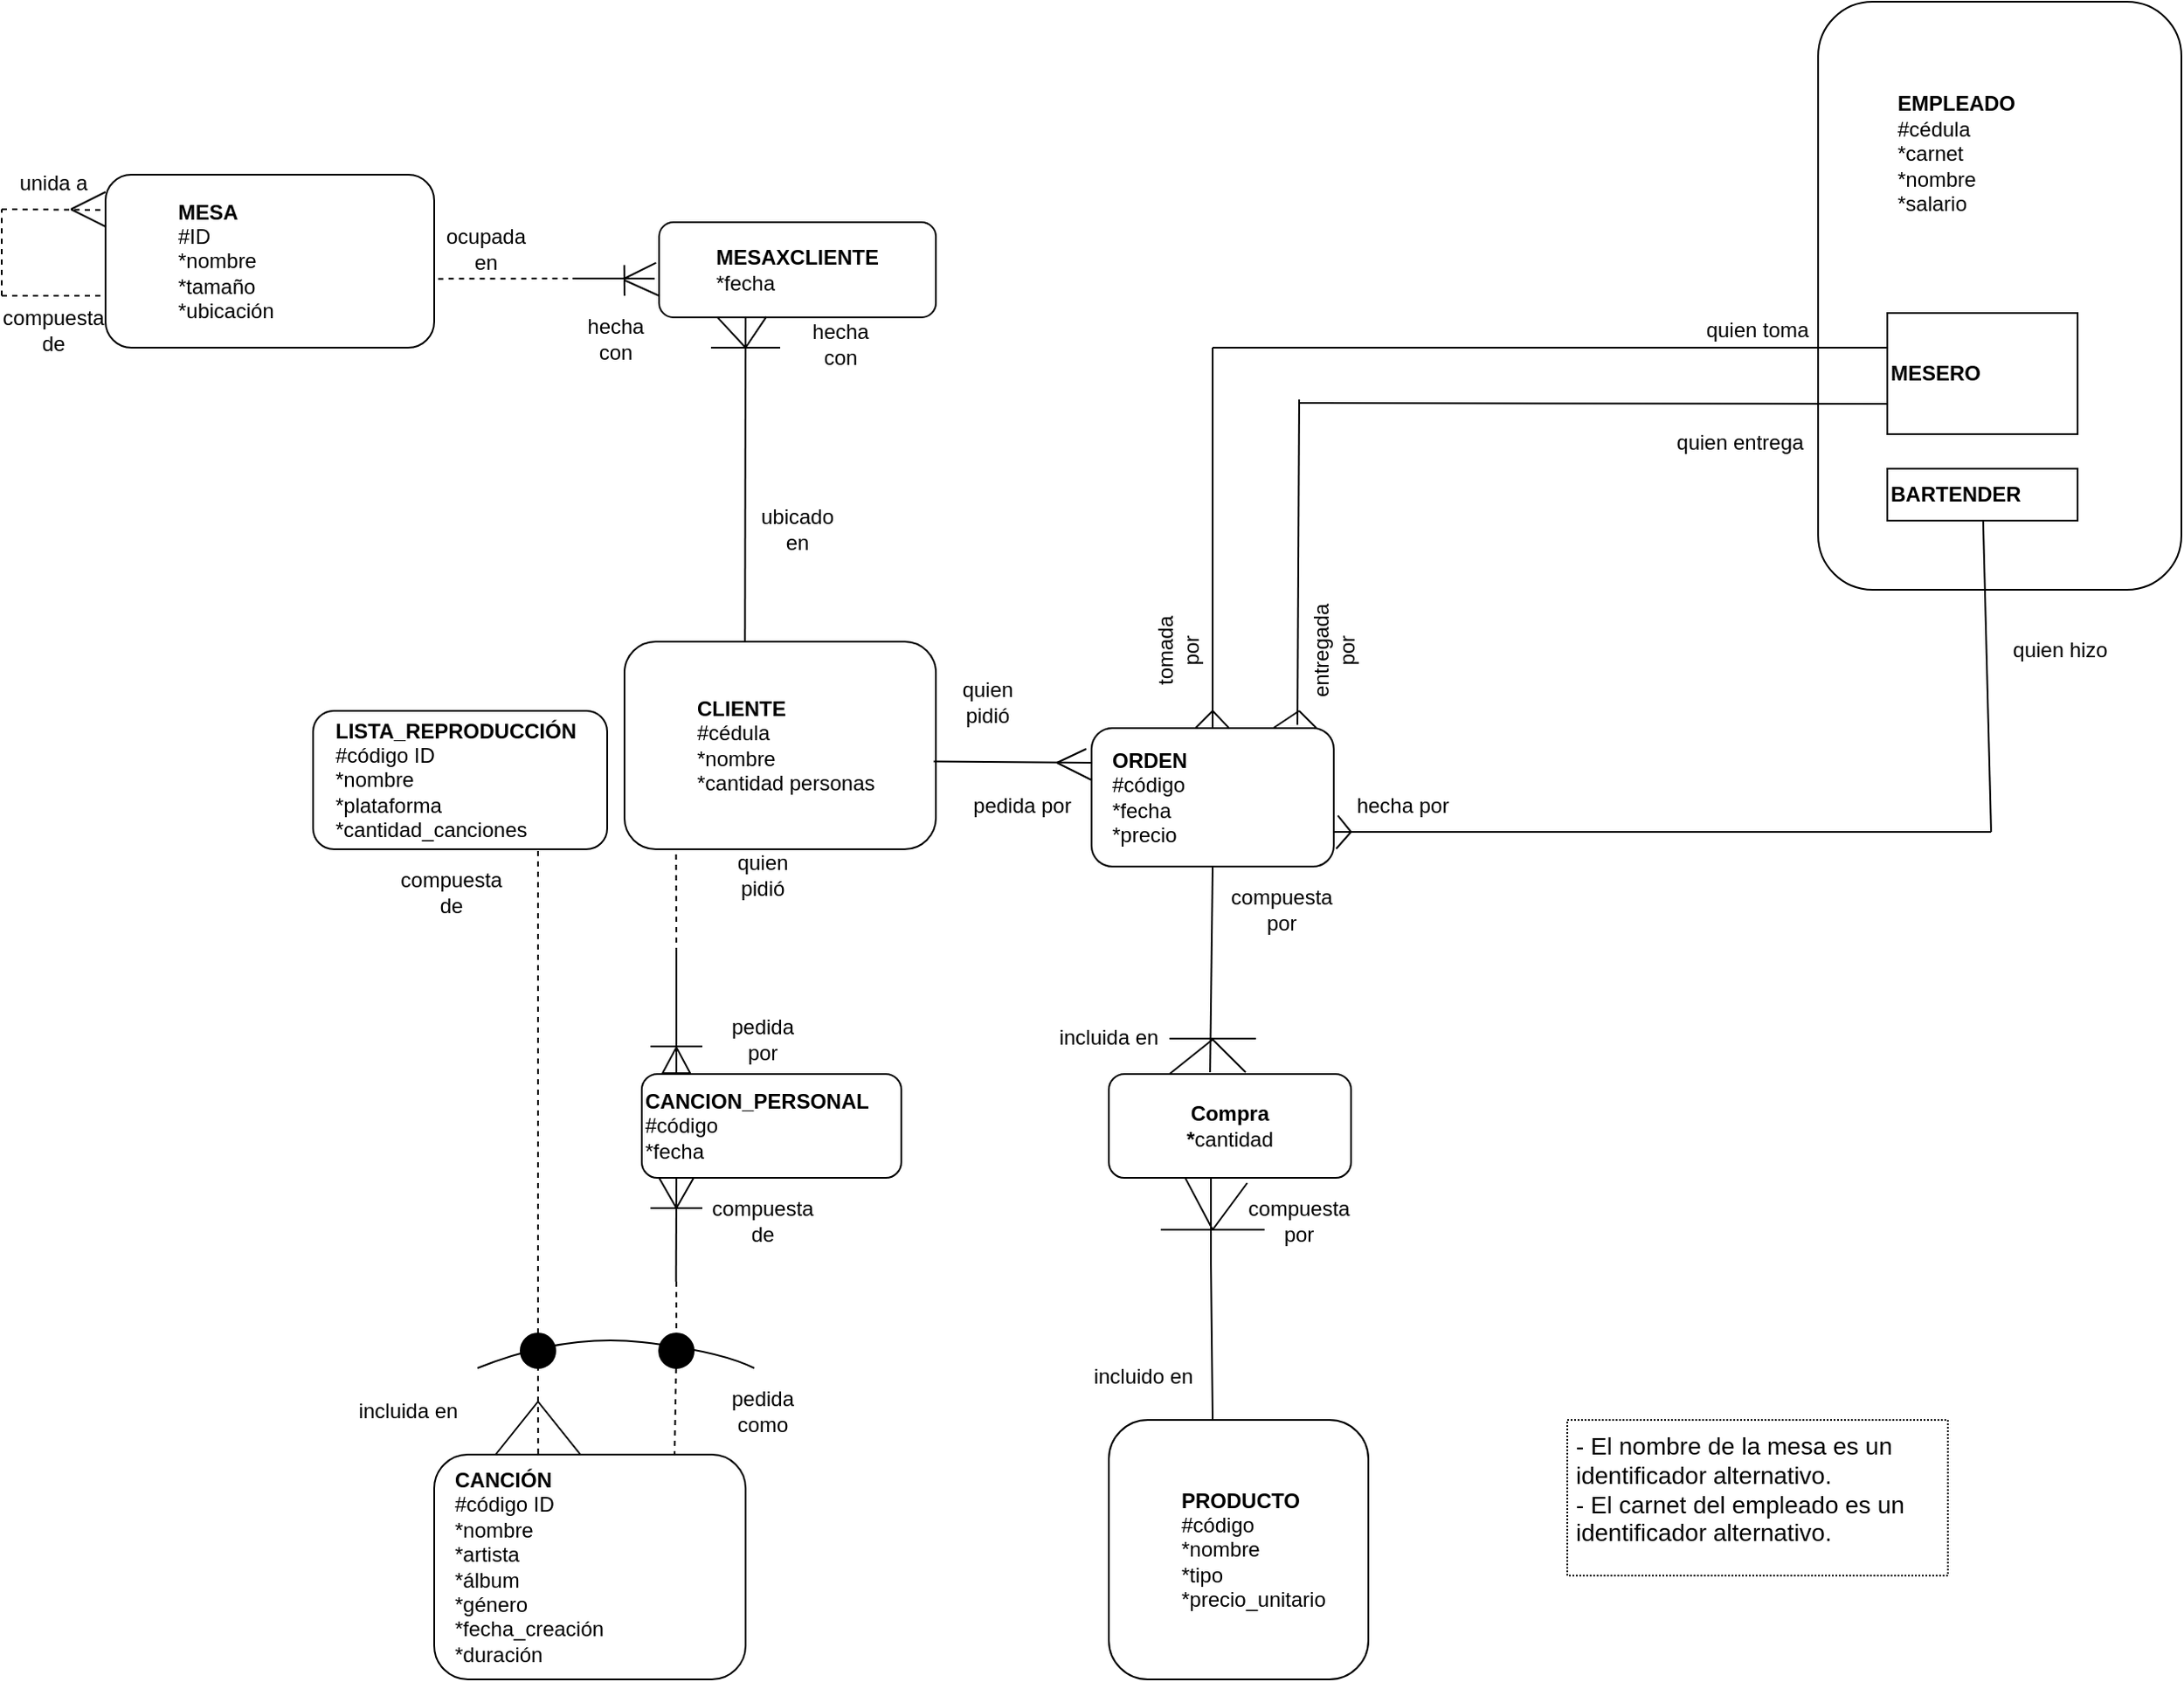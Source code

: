 <mxfile version="16.5.3" type="github">
  <diagram id="t7iMz_v3nmqHoSBbqk-X" name="ModeloER">
    <mxGraphModel dx="1542" dy="492" grid="1" gridSize="10" guides="1" tooltips="1" connect="1" arrows="1" fold="1" page="1" pageScale="1" pageWidth="827" pageHeight="1169" math="0" shadow="0">
      <root>
        <mxCell id="0" />
        <mxCell id="1" parent="0" />
        <mxCell id="OXFTJpmhbNPDLJmi7TiD-1" value="" style="triangle;whiteSpace=wrap;html=1;rotation=-90;connectable=0;fillColor=none;" parent="1" vertex="1">
          <mxGeometry x="104.38" y="800" width="31.25" height="50" as="geometry" />
        </mxCell>
        <mxCell id="szS_IiKJX-dhthdG4j-6-1" value="&lt;blockquote style=&quot;margin: 0 0 0 40px ; border: none ; padding: 0px&quot;&gt;&lt;b&gt;MESA&lt;/b&gt;&lt;/blockquote&gt;&lt;blockquote style=&quot;margin: 0px 0px 0px 40px ; border: none ; padding: 0px&quot;&gt;#ID&lt;/blockquote&gt;&lt;blockquote style=&quot;margin: 0px 0px 0px 40px ; border: none ; padding: 0px&quot;&gt;*nombre&lt;/blockquote&gt;&lt;blockquote style=&quot;margin: 0px 0px 0px 40px ; border: none ; padding: 0px&quot;&gt;*tamaño&lt;/blockquote&gt;&lt;blockquote style=&quot;margin: 0px 0px 0px 40px ; border: none ; padding: 0px&quot;&gt;*ubicación&lt;/blockquote&gt;" style="rounded=1;whiteSpace=wrap;html=1;align=left;" parent="1" vertex="1">
          <mxGeometry x="-130" y="100" width="190" height="100" as="geometry" />
        </mxCell>
        <mxCell id="szS_IiKJX-dhthdG4j-6-2" value="&lt;blockquote style=&quot;margin: 0 0 0 40px ; border: none ; padding: 0px&quot;&gt;&lt;b&gt;CLIENTE&lt;br&gt;&lt;/b&gt;#cédula&lt;br&gt;*nombre&lt;br&gt;*cantidad personas&lt;/blockquote&gt;" style="rounded=1;whiteSpace=wrap;html=1;align=left;" parent="1" vertex="1">
          <mxGeometry x="170" y="370" width="180" height="120" as="geometry" />
        </mxCell>
        <mxCell id="szS_IiKJX-dhthdG4j-6-14" value="" style="group;allowArrows=0;" parent="1" vertex="1" connectable="0">
          <mxGeometry x="860" width="210" height="430" as="geometry" />
        </mxCell>
        <mxCell id="szS_IiKJX-dhthdG4j-6-9" value="" style="rounded=1;whiteSpace=wrap;html=1;" parent="szS_IiKJX-dhthdG4j-6-14" vertex="1">
          <mxGeometry width="210" height="340" as="geometry" />
        </mxCell>
        <mxCell id="szS_IiKJX-dhthdG4j-6-8" value="&lt;blockquote style=&quot;margin: 0px 0px 0px 40px ; border: none ; padding: 0px&quot;&gt;&lt;/blockquote&gt;&lt;b&gt;&lt;div style=&quot;text-align: left&quot;&gt;&lt;b&gt;EMPLEADO&lt;/b&gt;&lt;/div&gt;&lt;/b&gt;&lt;blockquote style=&quot;margin: 0px 0px 0px 40px ; border: none ; padding: 0px&quot;&gt;&lt;/blockquote&gt;&lt;span&gt;&lt;div style=&quot;text-align: left&quot;&gt;&lt;span&gt;#cédula&lt;/span&gt;&lt;/div&gt;&lt;/span&gt;&lt;blockquote style=&quot;margin: 0px 0px 0px 40px ; border: none ; padding: 0px&quot;&gt;&lt;/blockquote&gt;&lt;span&gt;&lt;div style=&quot;text-align: left&quot;&gt;&lt;span&gt;*carnet&lt;/span&gt;&lt;/div&gt;&lt;/span&gt;&lt;blockquote style=&quot;margin: 0px 0px 0px 40px ; border: none ; padding: 0px&quot;&gt;&lt;/blockquote&gt;&lt;span&gt;&lt;div style=&quot;text-align: left&quot;&gt;&lt;span&gt;*nombre&lt;/span&gt;&lt;/div&gt;&lt;/span&gt;&lt;div style=&quot;text-align: left&quot;&gt;&lt;span&gt;*salario&lt;/span&gt;&lt;/div&gt;&lt;blockquote style=&quot;text-align: left ; margin: 0px 0px 0px 40px ; border: none ; padding: 0px&quot;&gt;&lt;br&gt;&lt;/blockquote&gt;" style="text;html=1;strokeColor=none;fillColor=none;align=center;verticalAlign=middle;whiteSpace=wrap;rounded=0;" parent="szS_IiKJX-dhthdG4j-6-14" vertex="1">
          <mxGeometry x="40" y="40" width="80" height="110" as="geometry" />
        </mxCell>
        <mxCell id="szS_IiKJX-dhthdG4j-6-11" value="&lt;b&gt;MESERO&lt;/b&gt;" style="rounded=0;whiteSpace=wrap;html=1;align=left;" parent="szS_IiKJX-dhthdG4j-6-14" vertex="1">
          <mxGeometry x="40" y="180" width="110" height="70" as="geometry" />
        </mxCell>
        <mxCell id="szS_IiKJX-dhthdG4j-6-13" value="&lt;b&gt;BARTENDER&lt;/b&gt;" style="rounded=0;whiteSpace=wrap;html=1;align=left;" parent="szS_IiKJX-dhthdG4j-6-14" vertex="1">
          <mxGeometry x="40" y="270" width="110" height="30" as="geometry" />
        </mxCell>
        <mxCell id="E4MxPmM2y-Qh73wYfzmi-9" value="quien hizo" style="text;html=1;strokeColor=none;fillColor=none;align=center;verticalAlign=middle;whiteSpace=wrap;rounded=0;rotation=0;" parent="szS_IiKJX-dhthdG4j-6-14" vertex="1">
          <mxGeometry x="110" y="360" width="60" height="30" as="geometry" />
        </mxCell>
        <mxCell id="szS_IiKJX-dhthdG4j-6-22" value="" style="group" parent="1" vertex="1" connectable="0">
          <mxGeometry x="-10" y="410" width="170" height="80" as="geometry" />
        </mxCell>
        <mxCell id="szS_IiKJX-dhthdG4j-6-21" value="" style="rounded=1;whiteSpace=wrap;html=1;" parent="szS_IiKJX-dhthdG4j-6-22" vertex="1">
          <mxGeometry width="170" height="80" as="geometry" />
        </mxCell>
        <mxCell id="szS_IiKJX-dhthdG4j-6-20" value="&lt;b&gt;LISTA_REPRODUCCIÓN&lt;br&gt;&lt;/b&gt;#código ID&lt;br&gt;*nombre&lt;br&gt;*plataforma&lt;br&gt;*cantidad_canciones" style="text;html=1;strokeColor=none;fillColor=none;align=left;verticalAlign=middle;whiteSpace=wrap;rounded=0;" parent="szS_IiKJX-dhthdG4j-6-22" vertex="1">
          <mxGeometry x="10.667" y="5" width="149.333" height="70" as="geometry" />
        </mxCell>
        <mxCell id="szS_IiKJX-dhthdG4j-6-25" value="" style="group" parent="1" vertex="1" connectable="0">
          <mxGeometry x="440" y="420" width="140" height="80" as="geometry" />
        </mxCell>
        <mxCell id="szS_IiKJX-dhthdG4j-6-24" value="" style="rounded=1;whiteSpace=wrap;html=1;" parent="szS_IiKJX-dhthdG4j-6-25" vertex="1">
          <mxGeometry width="140" height="80" as="geometry" />
        </mxCell>
        <mxCell id="szS_IiKJX-dhthdG4j-6-23" value="&lt;div&gt;&lt;b&gt;ORDEN&lt;/b&gt;&lt;/div&gt;&lt;div&gt;#código&lt;/div&gt;&lt;div&gt;*fecha&lt;/div&gt;&lt;div&gt;*precio&lt;/div&gt;" style="text;html=1;strokeColor=none;fillColor=none;align=left;verticalAlign=middle;whiteSpace=wrap;rounded=0;" parent="szS_IiKJX-dhthdG4j-6-25" vertex="1">
          <mxGeometry x="10" y="5" width="120" height="70" as="geometry" />
        </mxCell>
        <mxCell id="szS_IiKJX-dhthdG4j-6-31" value="" style="group" parent="1" vertex="1" connectable="0">
          <mxGeometry x="60" y="840" width="180" height="130" as="geometry" />
        </mxCell>
        <mxCell id="szS_IiKJX-dhthdG4j-6-30" value="" style="rounded=1;whiteSpace=wrap;html=1;" parent="szS_IiKJX-dhthdG4j-6-31" vertex="1">
          <mxGeometry width="180" height="130" as="geometry" />
        </mxCell>
        <mxCell id="szS_IiKJX-dhthdG4j-6-29" value="&lt;b&gt;CANCIÓN&lt;br&gt;&lt;/b&gt;#código ID&lt;br&gt;*nombre&lt;br&gt;*artista&lt;br&gt;*álbum&lt;br&gt;*género&lt;br&gt;*fecha_creación&lt;br&gt;*duración" style="text;html=1;strokeColor=none;fillColor=none;align=left;verticalAlign=middle;whiteSpace=wrap;rounded=0;" parent="szS_IiKJX-dhthdG4j-6-31" vertex="1">
          <mxGeometry x="10" y="14.13" width="160" height="101.739" as="geometry" />
        </mxCell>
        <mxCell id="szS_IiKJX-dhthdG4j-6-37" value="" style="endArrow=none;dashed=1;html=1;rounded=0;exitX=1.012;exitY=0.602;exitDx=0;exitDy=0;exitPerimeter=0;" parent="1" source="szS_IiKJX-dhthdG4j-6-1" edge="1">
          <mxGeometry width="50" height="50" relative="1" as="geometry">
            <mxPoint x="100" y="150" as="sourcePoint" />
            <mxPoint x="140" y="160" as="targetPoint" />
          </mxGeometry>
        </mxCell>
        <mxCell id="szS_IiKJX-dhthdG4j-6-39" value="" style="endArrow=none;html=1;rounded=0;entryX=0.387;entryY=0;entryDx=0;entryDy=0;entryPerimeter=0;" parent="1" target="szS_IiKJX-dhthdG4j-6-2" edge="1">
          <mxGeometry width="50" height="50" relative="1" as="geometry">
            <mxPoint x="240" y="180" as="sourcePoint" />
            <mxPoint x="239.6" y="245" as="targetPoint" />
          </mxGeometry>
        </mxCell>
        <mxCell id="szS_IiKJX-dhthdG4j-6-40" value="" style="endArrow=none;dashed=1;html=1;rounded=0;entryX=0.772;entryY=0;entryDx=0;entryDy=0;entryPerimeter=0;startArrow=none;" parent="1" source="stF59OzjU4HoUzXqxAx8-54" target="szS_IiKJX-dhthdG4j-6-30" edge="1">
          <mxGeometry width="50" height="50" relative="1" as="geometry">
            <mxPoint x="199" y="750" as="sourcePoint" />
            <mxPoint x="199" y="640" as="targetPoint" />
          </mxGeometry>
        </mxCell>
        <mxCell id="szS_IiKJX-dhthdG4j-6-50" value="" style="endArrow=none;html=1;rounded=0;" parent="1" edge="1">
          <mxGeometry width="50" height="50" relative="1" as="geometry">
            <mxPoint x="510" y="200" as="sourcePoint" />
            <mxPoint x="900" y="200" as="targetPoint" />
          </mxGeometry>
        </mxCell>
        <mxCell id="szS_IiKJX-dhthdG4j-6-68" value="" style="shape=image;html=1;verticalAlign=top;verticalLabelPosition=bottom;labelBackgroundColor=#ffffff;imageAspect=0;aspect=fixed;image=https://cdn4.iconfinder.com/data/icons/essential-app-2/16/record-round-circle-dot-128.png;connectable=0;allowArrows=0;" parent="1" vertex="1">
          <mxGeometry x="130" y="550" as="geometry" />
        </mxCell>
        <mxCell id="szS_IiKJX-dhthdG4j-6-79" value="" style="endArrow=none;html=1;curved=1;" parent="1" edge="1">
          <mxGeometry width="50" height="50" relative="1" as="geometry">
            <mxPoint x="510" y="420" as="sourcePoint" />
            <mxPoint x="510" y="200" as="targetPoint" />
          </mxGeometry>
        </mxCell>
        <mxCell id="szS_IiKJX-dhthdG4j-6-80" value="" style="endArrow=none;html=1;curved=1;entryX=0;entryY=0.75;entryDx=0;entryDy=0;" parent="1" target="szS_IiKJX-dhthdG4j-6-11" edge="1">
          <mxGeometry width="50" height="50" relative="1" as="geometry">
            <mxPoint x="560" y="232" as="sourcePoint" />
            <mxPoint x="590" y="390" as="targetPoint" />
          </mxGeometry>
        </mxCell>
        <mxCell id="szS_IiKJX-dhthdG4j-6-81" value="" style="endArrow=none;html=1;curved=1;exitX=0.85;exitY=-0.023;exitDx=0;exitDy=0;exitPerimeter=0;" parent="1" source="szS_IiKJX-dhthdG4j-6-24" edge="1">
          <mxGeometry width="50" height="50" relative="1" as="geometry">
            <mxPoint x="560" y="410" as="sourcePoint" />
            <mxPoint x="560" y="230" as="targetPoint" />
          </mxGeometry>
        </mxCell>
        <mxCell id="szS_IiKJX-dhthdG4j-6-88" value="incluida en" style="text;html=1;strokeColor=none;fillColor=none;align=center;verticalAlign=middle;whiteSpace=wrap;rounded=0;" parent="1" vertex="1">
          <mxGeometry x="10" y="790" width="70" height="50" as="geometry" />
        </mxCell>
        <mxCell id="szS_IiKJX-dhthdG4j-6-90" value="pedida como" style="text;html=1;strokeColor=none;fillColor=none;align=center;verticalAlign=middle;whiteSpace=wrap;rounded=0;" parent="1" vertex="1">
          <mxGeometry x="220" y="800" width="60" height="30" as="geometry" />
        </mxCell>
        <mxCell id="szS_IiKJX-dhthdG4j-6-91" value="compuesta de" style="text;html=1;strokeColor=none;fillColor=none;align=center;verticalAlign=middle;whiteSpace=wrap;rounded=0;" parent="1" vertex="1">
          <mxGeometry x="40" y="500" width="60" height="30" as="geometry" />
        </mxCell>
        <mxCell id="szS_IiKJX-dhthdG4j-6-93" value="quien pidió" style="text;html=1;strokeColor=none;fillColor=none;align=center;verticalAlign=middle;whiteSpace=wrap;rounded=0;" parent="1" vertex="1">
          <mxGeometry x="220" y="490" width="60" height="30" as="geometry" />
        </mxCell>
        <mxCell id="szS_IiKJX-dhthdG4j-6-95" value="quien pidió" style="text;html=1;strokeColor=none;fillColor=none;align=center;verticalAlign=middle;whiteSpace=wrap;rounded=0;rotation=0;" parent="1" vertex="1">
          <mxGeometry x="350" y="390" width="60" height="30" as="geometry" />
        </mxCell>
        <mxCell id="szS_IiKJX-dhthdG4j-6-97" value="pedida por" style="text;html=1;strokeColor=none;fillColor=none;align=center;verticalAlign=middle;whiteSpace=wrap;rounded=0;rotation=0;" parent="1" vertex="1">
          <mxGeometry x="370" y="450" width="60" height="30" as="geometry" />
        </mxCell>
        <mxCell id="szS_IiKJX-dhthdG4j-6-98" value="tomada por" style="text;html=1;strokeColor=none;fillColor=none;align=center;verticalAlign=middle;whiteSpace=wrap;rounded=0;rotation=-90;" parent="1" vertex="1">
          <mxGeometry x="460" y="360" width="60" height="30" as="geometry" />
        </mxCell>
        <mxCell id="szS_IiKJX-dhthdG4j-6-102" value="quien toma" style="text;html=1;strokeColor=none;fillColor=none;align=center;verticalAlign=middle;whiteSpace=wrap;rounded=0;" parent="1" vertex="1">
          <mxGeometry x="760" y="180" width="130" height="20" as="geometry" />
        </mxCell>
        <mxCell id="szS_IiKJX-dhthdG4j-6-103" value="quien entrega" style="text;html=1;strokeColor=none;fillColor=none;align=center;verticalAlign=middle;whiteSpace=wrap;rounded=0;" parent="1" vertex="1">
          <mxGeometry x="770" y="240" width="90" height="30" as="geometry" />
        </mxCell>
        <mxCell id="szS_IiKJX-dhthdG4j-6-104" value="entregada por" style="text;html=1;strokeColor=none;fillColor=none;align=center;verticalAlign=middle;whiteSpace=wrap;rounded=0;rotation=-90;" parent="1" vertex="1">
          <mxGeometry x="550" y="360" width="60" height="30" as="geometry" />
        </mxCell>
        <mxCell id="szS_IiKJX-dhthdG4j-6-105" value="" style="endArrow=none;html=1;entryX=0.57;entryY=0.004;entryDx=0;entryDy=0;entryPerimeter=0;" parent="1" target="szS_IiKJX-dhthdG4j-6-24" edge="1">
          <mxGeometry width="50" height="50" relative="1" as="geometry">
            <mxPoint x="510" y="410" as="sourcePoint" />
            <mxPoint x="630" y="360" as="targetPoint" />
          </mxGeometry>
        </mxCell>
        <mxCell id="szS_IiKJX-dhthdG4j-6-106" value="" style="endArrow=none;html=1;entryX=0.429;entryY=0;entryDx=0;entryDy=0;entryPerimeter=0;" parent="1" target="szS_IiKJX-dhthdG4j-6-24" edge="1">
          <mxGeometry width="50" height="50" relative="1" as="geometry">
            <mxPoint x="510" y="410" as="sourcePoint" />
            <mxPoint x="630" y="360" as="targetPoint" />
          </mxGeometry>
        </mxCell>
        <mxCell id="szS_IiKJX-dhthdG4j-6-110" value="" style="endArrow=none;html=1;exitX=0.75;exitY=0;exitDx=0;exitDy=0;" parent="1" source="szS_IiKJX-dhthdG4j-6-24" edge="1">
          <mxGeometry width="50" height="50" relative="1" as="geometry">
            <mxPoint x="580" y="400" as="sourcePoint" />
            <mxPoint x="560" y="410" as="targetPoint" />
          </mxGeometry>
        </mxCell>
        <mxCell id="szS_IiKJX-dhthdG4j-6-111" value="" style="endArrow=none;html=1;" parent="1" edge="1">
          <mxGeometry width="50" height="50" relative="1" as="geometry">
            <mxPoint x="560" y="410" as="sourcePoint" />
            <mxPoint x="570" y="420" as="targetPoint" />
          </mxGeometry>
        </mxCell>
        <mxCell id="szS_IiKJX-dhthdG4j-6-119" value="ocupada en" style="text;html=1;strokeColor=none;fillColor=none;align=center;verticalAlign=middle;whiteSpace=wrap;rounded=0;" parent="1" vertex="1">
          <mxGeometry x="60" y="127.5" width="60" height="30" as="geometry" />
        </mxCell>
        <mxCell id="szS_IiKJX-dhthdG4j-6-120" value="ubicado en" style="text;html=1;strokeColor=none;fillColor=none;align=center;verticalAlign=middle;whiteSpace=wrap;rounded=0;connectable=0;" parent="1" vertex="1">
          <mxGeometry x="240" y="290" width="60" height="30" as="geometry" />
        </mxCell>
        <mxCell id="szS_IiKJX-dhthdG4j-6-143" value="" style="endArrow=none;html=1;dashed=1;entryX=-0.006;entryY=0.204;entryDx=0;entryDy=0;entryPerimeter=0;" parent="1" target="szS_IiKJX-dhthdG4j-6-1" edge="1">
          <mxGeometry width="50" height="50" relative="1" as="geometry">
            <mxPoint x="-190" y="120" as="sourcePoint" />
            <mxPoint x="-160" y="120" as="targetPoint" />
          </mxGeometry>
        </mxCell>
        <mxCell id="szS_IiKJX-dhthdG4j-6-146" value="" style="endArrow=none;dashed=1;html=1;" parent="1" edge="1">
          <mxGeometry width="50" height="50" relative="1" as="geometry">
            <mxPoint x="-190" y="170" as="sourcePoint" />
            <mxPoint x="-190" y="120" as="targetPoint" />
          </mxGeometry>
        </mxCell>
        <mxCell id="szS_IiKJX-dhthdG4j-6-147" value="" style="endArrow=none;dashed=1;html=1;" parent="1" edge="1">
          <mxGeometry width="50" height="50" relative="1" as="geometry">
            <mxPoint x="-190" y="170" as="sourcePoint" />
            <mxPoint x="-130" y="170" as="targetPoint" />
          </mxGeometry>
        </mxCell>
        <mxCell id="szS_IiKJX-dhthdG4j-6-150" value="compuesta de" style="text;html=1;strokeColor=none;fillColor=none;align=center;verticalAlign=middle;whiteSpace=wrap;rounded=0;" parent="1" vertex="1">
          <mxGeometry x="-190" y="175" width="60" height="30" as="geometry" />
        </mxCell>
        <mxCell id="szS_IiKJX-dhthdG4j-6-151" value="unida a" style="text;html=1;strokeColor=none;fillColor=none;align=center;verticalAlign=middle;whiteSpace=wrap;rounded=0;" parent="1" vertex="1">
          <mxGeometry x="-190" y="90" width="60" height="30" as="geometry" />
        </mxCell>
        <mxCell id="E4MxPmM2y-Qh73wYfzmi-6" value="hecha por" style="text;html=1;strokeColor=none;fillColor=none;align=center;verticalAlign=middle;whiteSpace=wrap;rounded=0;rotation=0;" parent="1" vertex="1">
          <mxGeometry x="590" y="450" width="60" height="30" as="geometry" />
        </mxCell>
        <mxCell id="E4MxPmM2y-Qh73wYfzmi-7" value="" style="endArrow=none;html=1;rounded=0;exitX=1;exitY=0.75;exitDx=0;exitDy=0;" parent="1" source="szS_IiKJX-dhthdG4j-6-24" edge="1">
          <mxGeometry width="50" height="50" relative="1" as="geometry">
            <mxPoint x="750" y="560" as="sourcePoint" />
            <mxPoint x="960" y="480" as="targetPoint" />
          </mxGeometry>
        </mxCell>
        <mxCell id="E4MxPmM2y-Qh73wYfzmi-8" value="" style="endArrow=none;html=1;rounded=0;" parent="1" target="szS_IiKJX-dhthdG4j-6-13" edge="1">
          <mxGeometry width="50" height="50" relative="1" as="geometry">
            <mxPoint x="960" y="480" as="sourcePoint" />
            <mxPoint x="800" y="510" as="targetPoint" />
          </mxGeometry>
        </mxCell>
        <mxCell id="E4MxPmM2y-Qh73wYfzmi-29" value="" style="endArrow=none;html=1;rounded=0;exitX=1.017;exitY=0.632;exitDx=0;exitDy=0;exitPerimeter=0;" parent="1" source="szS_IiKJX-dhthdG4j-6-24" edge="1">
          <mxGeometry width="50" height="50" relative="1" as="geometry">
            <mxPoint x="730" y="410" as="sourcePoint" />
            <mxPoint x="590" y="480" as="targetPoint" />
          </mxGeometry>
        </mxCell>
        <mxCell id="E4MxPmM2y-Qh73wYfzmi-30" value="" style="endArrow=none;html=1;rounded=0;exitX=1.01;exitY=0.872;exitDx=0;exitDy=0;exitPerimeter=0;" parent="1" source="szS_IiKJX-dhthdG4j-6-24" edge="1">
          <mxGeometry width="50" height="50" relative="1" as="geometry">
            <mxPoint x="730" y="410" as="sourcePoint" />
            <mxPoint x="590" y="480" as="targetPoint" />
          </mxGeometry>
        </mxCell>
        <mxCell id="stF59OzjU4HoUzXqxAx8-1" value="&lt;b&gt;MESAXCLIENTE&lt;/b&gt;&lt;br&gt;&lt;div style=&quot;text-align: left&quot;&gt;&lt;span&gt;*fecha&lt;/span&gt;&lt;/div&gt;" style="rounded=1;whiteSpace=wrap;html=1;align=center;" parent="1" vertex="1">
          <mxGeometry x="190" y="127.5" width="160" height="55" as="geometry" />
        </mxCell>
        <mxCell id="stF59OzjU4HoUzXqxAx8-7" value="" style="endArrow=none;html=1;rounded=0;entryX=0.388;entryY=0.992;entryDx=0;entryDy=0;entryPerimeter=0;" parent="1" target="stF59OzjU4HoUzXqxAx8-1" edge="1">
          <mxGeometry width="50" height="50" relative="1" as="geometry">
            <mxPoint x="240" y="200" as="sourcePoint" />
            <mxPoint x="280" y="210" as="targetPoint" />
          </mxGeometry>
        </mxCell>
        <mxCell id="stF59OzjU4HoUzXqxAx8-8" value="" style="endArrow=none;html=1;rounded=0;exitX=0.212;exitY=1.003;exitDx=0;exitDy=0;exitPerimeter=0;" parent="1" source="stF59OzjU4HoUzXqxAx8-1" edge="1">
          <mxGeometry width="50" height="50" relative="1" as="geometry">
            <mxPoint x="230" y="260" as="sourcePoint" />
            <mxPoint x="240" y="200" as="targetPoint" />
          </mxGeometry>
        </mxCell>
        <mxCell id="stF59OzjU4HoUzXqxAx8-15" value="hecha con" style="text;html=1;strokeColor=none;fillColor=none;align=center;verticalAlign=middle;whiteSpace=wrap;rounded=0;" parent="1" vertex="1">
          <mxGeometry x="140" y="180" width="50" height="30" as="geometry" />
        </mxCell>
        <mxCell id="stF59OzjU4HoUzXqxAx8-16" value="" style="endArrow=none;html=1;rounded=0;" parent="1" edge="1">
          <mxGeometry width="50" height="50" relative="1" as="geometry">
            <mxPoint x="220" y="200" as="sourcePoint" />
            <mxPoint x="260" y="200" as="targetPoint" />
          </mxGeometry>
        </mxCell>
        <mxCell id="stF59OzjU4HoUzXqxAx8-17" value="hecha con" style="text;html=1;strokeColor=none;fillColor=none;align=center;verticalAlign=middle;whiteSpace=wrap;rounded=0;" parent="1" vertex="1">
          <mxGeometry x="270" y="182.5" width="50" height="30" as="geometry" />
        </mxCell>
        <mxCell id="stF59OzjU4HoUzXqxAx8-18" value="" style="endArrow=none;html=1;rounded=0;entryX=-0.016;entryY=0.594;entryDx=0;entryDy=0;entryPerimeter=0;" parent="1" target="stF59OzjU4HoUzXqxAx8-1" edge="1">
          <mxGeometry width="50" height="50" relative="1" as="geometry">
            <mxPoint x="140" y="160" as="sourcePoint" />
            <mxPoint x="170" y="155" as="targetPoint" />
            <Array as="points">
              <mxPoint x="170" y="160" />
            </Array>
          </mxGeometry>
        </mxCell>
        <mxCell id="stF59OzjU4HoUzXqxAx8-19" value="" style="endArrow=none;html=1;rounded=0;" parent="1" edge="1">
          <mxGeometry width="50" height="50" relative="1" as="geometry">
            <mxPoint x="170" y="170" as="sourcePoint" />
            <mxPoint x="169.87" y="152.25" as="targetPoint" />
          </mxGeometry>
        </mxCell>
        <mxCell id="stF59OzjU4HoUzXqxAx8-20" value="" style="endArrow=none;html=1;rounded=0;entryX=-0.011;entryY=0.426;entryDx=0;entryDy=0;entryPerimeter=0;" parent="1" target="stF59OzjU4HoUzXqxAx8-1" edge="1">
          <mxGeometry width="50" height="50" relative="1" as="geometry">
            <mxPoint x="170" y="160" as="sourcePoint" />
            <mxPoint x="160" y="140" as="targetPoint" />
          </mxGeometry>
        </mxCell>
        <mxCell id="stF59OzjU4HoUzXqxAx8-21" value="" style="endArrow=none;html=1;rounded=0;entryX=0;entryY=0.773;entryDx=0;entryDy=0;entryPerimeter=0;" parent="1" target="stF59OzjU4HoUzXqxAx8-1" edge="1">
          <mxGeometry width="50" height="50" relative="1" as="geometry">
            <mxPoint x="170" y="161" as="sourcePoint" />
            <mxPoint x="198.24" y="160.93" as="targetPoint" />
          </mxGeometry>
        </mxCell>
        <mxCell id="stF59OzjU4HoUzXqxAx8-22" value="" style="endArrow=none;html=1;rounded=0;entryX=0;entryY=0.3;entryDx=0;entryDy=0;entryPerimeter=0;" parent="1" target="szS_IiKJX-dhthdG4j-6-1" edge="1">
          <mxGeometry width="50" height="50" relative="1" as="geometry">
            <mxPoint x="-150" y="120" as="sourcePoint" />
            <mxPoint x="-30" y="130" as="targetPoint" />
          </mxGeometry>
        </mxCell>
        <mxCell id="stF59OzjU4HoUzXqxAx8-23" value="" style="endArrow=none;html=1;rounded=0;entryX=0;entryY=0.1;entryDx=0;entryDy=0;entryPerimeter=0;" parent="1" target="szS_IiKJX-dhthdG4j-6-1" edge="1">
          <mxGeometry width="50" height="50" relative="1" as="geometry">
            <mxPoint x="-150" y="120" as="sourcePoint" />
            <mxPoint x="-30" y="130" as="targetPoint" />
          </mxGeometry>
        </mxCell>
        <mxCell id="stF59OzjU4HoUzXqxAx8-24" value="&lt;blockquote style=&quot;margin: 0 0 0 40px ; border: none ; padding: 0px&quot;&gt;&lt;b&gt;PRODUCTO&lt;/b&gt;&lt;/blockquote&gt;&lt;blockquote style=&quot;margin: 0 0 0 40px ; border: none ; padding: 0px&quot;&gt;#código&lt;/blockquote&gt;&lt;blockquote style=&quot;margin: 0 0 0 40px ; border: none ; padding: 0px&quot;&gt;*nombre&lt;/blockquote&gt;&lt;blockquote style=&quot;margin: 0 0 0 40px ; border: none ; padding: 0px&quot;&gt;*tipo&lt;/blockquote&gt;&lt;blockquote style=&quot;margin: 0 0 0 40px ; border: none ; padding: 0px&quot;&gt;*precio_unitario&lt;/blockquote&gt;" style="rounded=1;whiteSpace=wrap;html=1;align=left;" parent="1" vertex="1">
          <mxGeometry x="450" y="820" width="150" height="150" as="geometry" />
        </mxCell>
        <mxCell id="stF59OzjU4HoUzXqxAx8-26" value="" style="endArrow=none;html=1;rounded=0;" parent="1" edge="1">
          <mxGeometry width="50" height="50" relative="1" as="geometry">
            <mxPoint x="510" y="820" as="sourcePoint" />
            <mxPoint x="509" y="680" as="targetPoint" />
            <Array as="points">
              <mxPoint x="509" y="730" />
            </Array>
          </mxGeometry>
        </mxCell>
        <mxCell id="stF59OzjU4HoUzXqxAx8-27" value="&lt;b&gt;Compra&lt;br&gt;&lt;div style=&quot;text-align: left&quot;&gt;&lt;b&gt;*&lt;/b&gt;&lt;span style=&quot;font-weight: normal&quot;&gt;cantidad&lt;/span&gt;&lt;/div&gt;&lt;/b&gt;" style="rounded=1;whiteSpace=wrap;html=1;align=center;" parent="1" vertex="1">
          <mxGeometry x="450" y="620" width="140" height="60" as="geometry" />
        </mxCell>
        <mxCell id="stF59OzjU4HoUzXqxAx8-29" value="" style="endArrow=none;html=1;rounded=0;entryX=0.571;entryY=1.05;entryDx=0;entryDy=0;entryPerimeter=0;" parent="1" target="stF59OzjU4HoUzXqxAx8-27" edge="1">
          <mxGeometry width="50" height="50" relative="1" as="geometry">
            <mxPoint x="510" y="710" as="sourcePoint" />
            <mxPoint x="620" y="640" as="targetPoint" />
          </mxGeometry>
        </mxCell>
        <mxCell id="stF59OzjU4HoUzXqxAx8-30" value="" style="endArrow=none;html=1;rounded=0;entryX=0.315;entryY=0.999;entryDx=0;entryDy=0;entryPerimeter=0;" parent="1" target="stF59OzjU4HoUzXqxAx8-27" edge="1">
          <mxGeometry width="50" height="50" relative="1" as="geometry">
            <mxPoint x="510" y="710" as="sourcePoint" />
            <mxPoint x="620" y="640" as="targetPoint" />
          </mxGeometry>
        </mxCell>
        <mxCell id="stF59OzjU4HoUzXqxAx8-31" value="" style="endArrow=none;html=1;rounded=0;exitX=0.25;exitY=0;exitDx=0;exitDy=0;" parent="1" source="stF59OzjU4HoUzXqxAx8-27" edge="1">
          <mxGeometry width="50" height="50" relative="1" as="geometry">
            <mxPoint x="570" y="690" as="sourcePoint" />
            <mxPoint x="510" y="600" as="targetPoint" />
          </mxGeometry>
        </mxCell>
        <mxCell id="stF59OzjU4HoUzXqxAx8-32" value="" style="endArrow=none;html=1;rounded=0;entryX=0.565;entryY=-0.017;entryDx=0;entryDy=0;entryPerimeter=0;" parent="1" target="stF59OzjU4HoUzXqxAx8-27" edge="1">
          <mxGeometry width="50" height="50" relative="1" as="geometry">
            <mxPoint x="510" y="600" as="sourcePoint" />
            <mxPoint x="620" y="640" as="targetPoint" />
          </mxGeometry>
        </mxCell>
        <mxCell id="stF59OzjU4HoUzXqxAx8-33" value="" style="endArrow=none;html=1;rounded=0;exitX=0.418;exitY=-0.017;exitDx=0;exitDy=0;exitPerimeter=0;" parent="1" source="stF59OzjU4HoUzXqxAx8-27" edge="1">
          <mxGeometry width="50" height="50" relative="1" as="geometry">
            <mxPoint x="510" y="610" as="sourcePoint" />
            <mxPoint x="510" y="500" as="targetPoint" />
          </mxGeometry>
        </mxCell>
        <mxCell id="stF59OzjU4HoUzXqxAx8-35" value="compuesta por" style="text;html=1;strokeColor=none;fillColor=none;align=center;verticalAlign=middle;whiteSpace=wrap;rounded=0;" parent="1" vertex="1">
          <mxGeometry x="520" y="510" width="60" height="30" as="geometry" />
        </mxCell>
        <mxCell id="stF59OzjU4HoUzXqxAx8-36" value="incluida en" style="text;html=1;strokeColor=none;fillColor=none;align=center;verticalAlign=middle;whiteSpace=wrap;rounded=0;" parent="1" vertex="1">
          <mxGeometry x="420" y="584" width="60" height="30" as="geometry" />
        </mxCell>
        <mxCell id="stF59OzjU4HoUzXqxAx8-37" value="compuesta por" style="text;html=1;strokeColor=none;fillColor=none;align=center;verticalAlign=middle;whiteSpace=wrap;rounded=0;" parent="1" vertex="1">
          <mxGeometry x="530" y="690" width="60" height="30" as="geometry" />
        </mxCell>
        <mxCell id="stF59OzjU4HoUzXqxAx8-38" value="incluido en" style="text;html=1;strokeColor=none;fillColor=none;align=center;verticalAlign=middle;whiteSpace=wrap;rounded=0;" parent="1" vertex="1">
          <mxGeometry x="440" y="780" width="60" height="30" as="geometry" />
        </mxCell>
        <mxCell id="stF59OzjU4HoUzXqxAx8-39" value="" style="endArrow=none;html=1;rounded=0;exitX=0.993;exitY=0.577;exitDx=0;exitDy=0;exitPerimeter=0;entryX=0;entryY=0.25;entryDx=0;entryDy=0;" parent="1" source="szS_IiKJX-dhthdG4j-6-2" target="szS_IiKJX-dhthdG4j-6-24" edge="1">
          <mxGeometry width="50" height="50" relative="1" as="geometry">
            <mxPoint x="360" y="470" as="sourcePoint" />
            <mxPoint x="410" y="420" as="targetPoint" />
          </mxGeometry>
        </mxCell>
        <mxCell id="stF59OzjU4HoUzXqxAx8-40" value="" style="endArrow=none;html=1;rounded=0;entryX=-0.022;entryY=0.15;entryDx=0;entryDy=0;entryPerimeter=0;" parent="1" target="szS_IiKJX-dhthdG4j-6-24" edge="1">
          <mxGeometry width="50" height="50" relative="1" as="geometry">
            <mxPoint x="420" y="440" as="sourcePoint" />
            <mxPoint x="470" y="430" as="targetPoint" />
          </mxGeometry>
        </mxCell>
        <mxCell id="stF59OzjU4HoUzXqxAx8-41" value="" style="endArrow=none;html=1;rounded=0;entryX=0;entryY=0.375;entryDx=0;entryDy=0;entryPerimeter=0;" parent="1" target="szS_IiKJX-dhthdG4j-6-24" edge="1">
          <mxGeometry width="50" height="50" relative="1" as="geometry">
            <mxPoint x="420" y="440" as="sourcePoint" />
            <mxPoint x="440" y="440" as="targetPoint" />
          </mxGeometry>
        </mxCell>
        <mxCell id="stF59OzjU4HoUzXqxAx8-45" value="" style="endArrow=none;dashed=1;html=1;rounded=0;exitX=0.5;exitY=0;exitDx=0;exitDy=0;startArrow=none;" parent="1" source="stF59OzjU4HoUzXqxAx8-52" edge="1">
          <mxGeometry width="50" height="50" relative="1" as="geometry">
            <mxPoint x="150" y="620" as="sourcePoint" />
            <mxPoint x="120" y="490" as="targetPoint" />
          </mxGeometry>
        </mxCell>
        <mxCell id="stF59OzjU4HoUzXqxAx8-48" value="" style="curved=1;endArrow=none;html=1;rounded=0;endFill=0;" parent="1" edge="1">
          <mxGeometry width="50" height="50" relative="1" as="geometry">
            <mxPoint x="85" y="790" as="sourcePoint" />
            <mxPoint x="245" y="790" as="targetPoint" />
            <Array as="points">
              <mxPoint x="135" y="770" />
              <mxPoint x="225" y="780" />
            </Array>
          </mxGeometry>
        </mxCell>
        <mxCell id="stF59OzjU4HoUzXqxAx8-52" value="" style="ellipse;whiteSpace=wrap;html=1;aspect=fixed;fillColor=#000000;" parent="1" vertex="1">
          <mxGeometry x="110" y="770" width="20" height="20" as="geometry" />
        </mxCell>
        <mxCell id="stF59OzjU4HoUzXqxAx8-53" value="" style="endArrow=none;dashed=1;html=1;rounded=0;exitX=0.334;exitY=-0.004;exitDx=0;exitDy=0;exitPerimeter=0;" parent="1" source="szS_IiKJX-dhthdG4j-6-30" target="stF59OzjU4HoUzXqxAx8-52" edge="1">
          <mxGeometry width="50" height="50" relative="1" as="geometry">
            <mxPoint x="120.84" y="835.975" as="sourcePoint" />
            <mxPoint x="120" y="490" as="targetPoint" />
          </mxGeometry>
        </mxCell>
        <mxCell id="stF59OzjU4HoUzXqxAx8-54" value="" style="ellipse;whiteSpace=wrap;html=1;aspect=fixed;fillColor=#000000;" parent="1" vertex="1">
          <mxGeometry x="190" y="770" width="20" height="20" as="geometry" />
        </mxCell>
        <mxCell id="stF59OzjU4HoUzXqxAx8-55" value="" style="endArrow=none;dashed=1;html=1;rounded=0;entryX=0.5;entryY=0;entryDx=0;entryDy=0;" parent="1" target="stF59OzjU4HoUzXqxAx8-54" edge="1">
          <mxGeometry width="50" height="50" relative="1" as="geometry">
            <mxPoint x="200" y="740" as="sourcePoint" />
            <mxPoint x="198.96" y="840" as="targetPoint" />
          </mxGeometry>
        </mxCell>
        <mxCell id="stF59OzjU4HoUzXqxAx8-56" value="&lt;b&gt;CANCION_PERSONAL&lt;/b&gt;&lt;br&gt;#código&lt;br&gt;*fecha" style="rounded=1;whiteSpace=wrap;html=1;fillColor=#FFFFFF;align=left;" parent="1" vertex="1">
          <mxGeometry x="180" y="620" width="150" height="60" as="geometry" />
        </mxCell>
        <mxCell id="stF59OzjU4HoUzXqxAx8-57" value="" style="endArrow=none;html=1;rounded=0;exitX=0;exitY=0.5;exitDx=0;exitDy=0;" parent="1" source="stF59OzjU4HoUzXqxAx8-66" edge="1">
          <mxGeometry width="50" height="50" relative="1" as="geometry">
            <mxPoint x="200" y="700" as="sourcePoint" />
            <mxPoint x="199.8" y="740" as="targetPoint" />
          </mxGeometry>
        </mxCell>
        <mxCell id="stF59OzjU4HoUzXqxAx8-60" value="" style="endArrow=none;html=1;rounded=0;exitX=0;exitY=0.5;exitDx=0;exitDy=0;" parent="1" source="stF59OzjU4HoUzXqxAx8-63" edge="1">
          <mxGeometry width="50" height="50" relative="1" as="geometry">
            <mxPoint x="200" y="600" as="sourcePoint" />
            <mxPoint x="200" y="550" as="targetPoint" />
          </mxGeometry>
        </mxCell>
        <mxCell id="stF59OzjU4HoUzXqxAx8-61" value="" style="endArrow=none;dashed=1;html=1;rounded=0;" parent="1" edge="1">
          <mxGeometry width="50" height="50" relative="1" as="geometry">
            <mxPoint x="200" y="550" as="sourcePoint" />
            <mxPoint x="199.8" y="490" as="targetPoint" />
          </mxGeometry>
        </mxCell>
        <mxCell id="stF59OzjU4HoUzXqxAx8-63" value="" style="triangle;whiteSpace=wrap;html=1;fillColor=#FFFFFF;rotation=-90;fillOpacity=0;" parent="1" vertex="1">
          <mxGeometry x="192.5" y="604" width="15" height="16" as="geometry" />
        </mxCell>
        <mxCell id="stF59OzjU4HoUzXqxAx8-66" value="" style="triangle;whiteSpace=wrap;html=1;fillColor=#FFFFFF;rotation=90;fillOpacity=0;" parent="1" vertex="1">
          <mxGeometry x="191.25" y="678.75" width="17.5" height="20" as="geometry" />
        </mxCell>
        <mxCell id="stF59OzjU4HoUzXqxAx8-67" value="pedida&lt;br&gt;por" style="text;html=1;strokeColor=none;fillColor=none;align=center;verticalAlign=middle;whiteSpace=wrap;rounded=0;" parent="1" vertex="1">
          <mxGeometry x="220" y="585" width="60" height="30" as="geometry" />
        </mxCell>
        <mxCell id="stF59OzjU4HoUzXqxAx8-68" value="" style="endArrow=none;html=1;rounded=0;" parent="1" edge="1">
          <mxGeometry width="50" height="50" relative="1" as="geometry">
            <mxPoint x="480" y="710" as="sourcePoint" />
            <mxPoint x="540" y="710" as="targetPoint" />
          </mxGeometry>
        </mxCell>
        <mxCell id="stF59OzjU4HoUzXqxAx8-69" value="" style="endArrow=none;html=1;rounded=0;" parent="1" edge="1">
          <mxGeometry width="50" height="50" relative="1" as="geometry">
            <mxPoint x="485" y="599.5" as="sourcePoint" />
            <mxPoint x="535" y="599.5" as="targetPoint" />
          </mxGeometry>
        </mxCell>
        <mxCell id="stF59OzjU4HoUzXqxAx8-70" value="" style="endArrow=none;html=1;rounded=0;" parent="1" edge="1">
          <mxGeometry width="50" height="50" relative="1" as="geometry">
            <mxPoint x="185" y="604" as="sourcePoint" />
            <mxPoint x="215" y="604" as="targetPoint" />
          </mxGeometry>
        </mxCell>
        <mxCell id="stF59OzjU4HoUzXqxAx8-71" value="" style="endArrow=none;html=1;rounded=0;" parent="1" edge="1">
          <mxGeometry width="50" height="50" relative="1" as="geometry">
            <mxPoint x="185" y="697.5" as="sourcePoint" />
            <mxPoint x="215" y="697.5" as="targetPoint" />
          </mxGeometry>
        </mxCell>
        <mxCell id="-XEEmlF3LrYFmZvbx9w7-1" value="compuesta de" style="text;html=1;strokeColor=none;fillColor=none;align=center;verticalAlign=middle;whiteSpace=wrap;rounded=0;" parent="1" vertex="1">
          <mxGeometry x="220" y="690" width="60" height="30" as="geometry" />
        </mxCell>
        <mxCell id="xHegn0Ev1S5n4FimGdoR-1" value="" style="rounded=0;whiteSpace=wrap;html=1;fillColor=none;dashed=1;dashPattern=1 1;" vertex="1" parent="1">
          <mxGeometry x="715" y="820" width="220" height="90" as="geometry" />
        </mxCell>
        <mxCell id="xHegn0Ev1S5n4FimGdoR-2" value="&lt;span style=&quot;font-size: 14px&quot;&gt;- El nombre de la mesa es un identificador alternativo.&lt;br&gt;- El carnet del empleado es un identificador alternativo.&lt;br&gt;&lt;/span&gt;" style="text;html=1;strokeColor=none;fillColor=none;align=left;verticalAlign=middle;whiteSpace=wrap;rounded=0;dashed=1;dashPattern=1 1;" vertex="1" parent="1">
          <mxGeometry x="717.5" y="790" width="215" height="140" as="geometry" />
        </mxCell>
      </root>
    </mxGraphModel>
  </diagram>
</mxfile>
